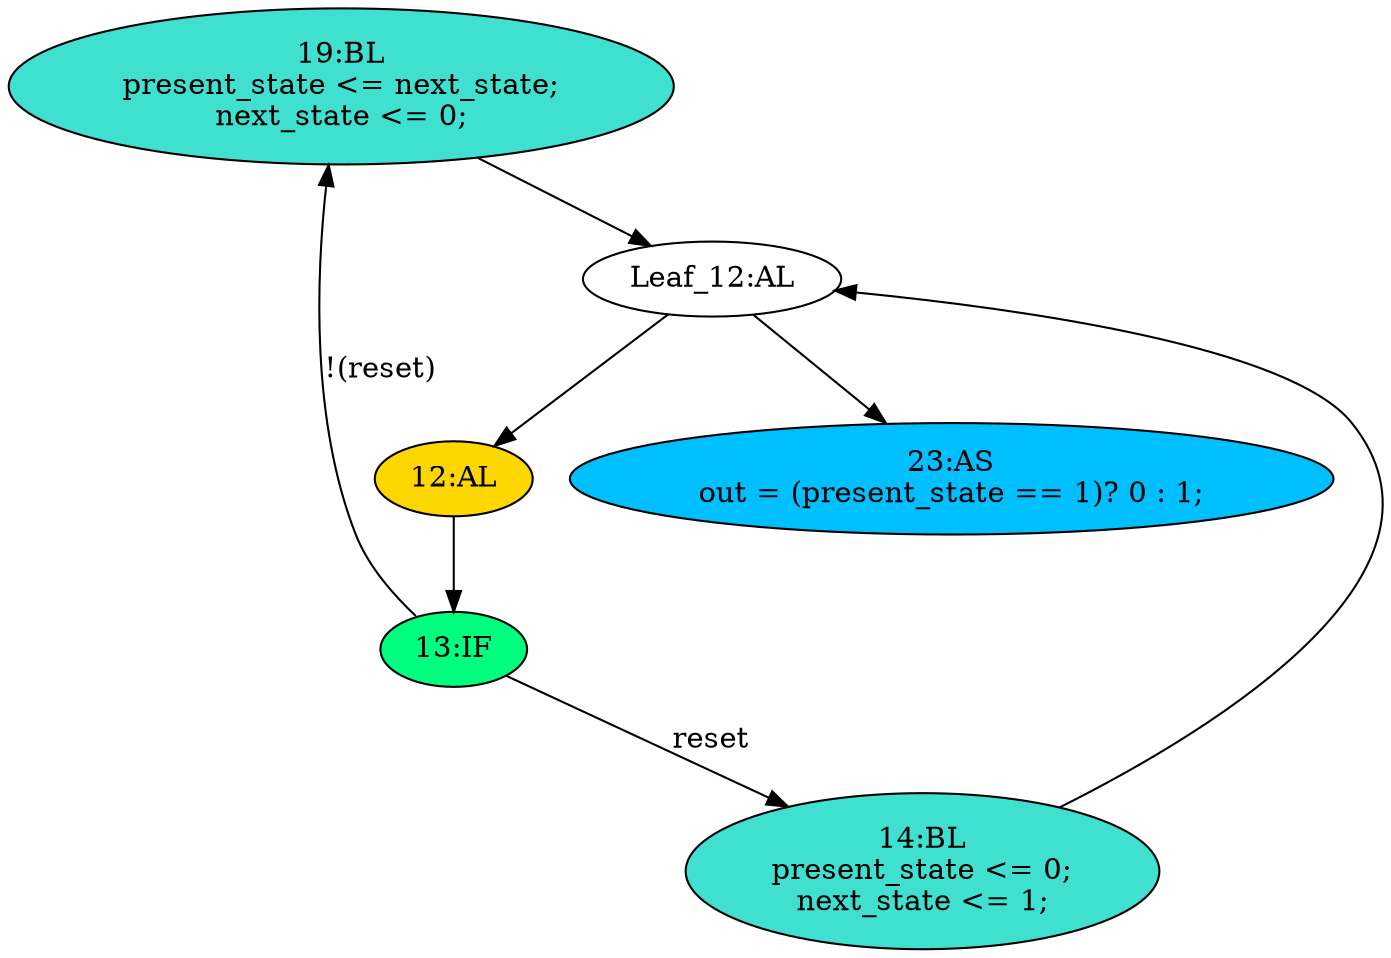 strict digraph "compose( ,  )" {
	node [label="\N"];
	"19:BL"	[ast="<pyverilog.vparser.ast.Block object at 0x7f6733471390>",
		fillcolor=turquoise,
		label="19:BL
present_state <= next_state;
next_state <= 0;",
		statements="[<pyverilog.vparser.ast.NonblockingSubstitution object at 0x7f6733471650>, <pyverilog.vparser.ast.NonblockingSubstitution object \
at 0x7f673347d4d0>]",
		style=filled,
		typ=Block];
	"Leaf_12:AL"	[def_var="['present_state', 'next_state']",
		label="Leaf_12:AL"];
	"19:BL" -> "Leaf_12:AL"	[cond="[]",
		lineno=None];
	"14:BL"	[ast="<pyverilog.vparser.ast.Block object at 0x7f6733463610>",
		fillcolor=turquoise,
		label="14:BL
present_state <= 0;
next_state <= 1;",
		statements="[<pyverilog.vparser.ast.NonblockingSubstitution object at 0x7f6733463210>, <pyverilog.vparser.ast.NonblockingSubstitution object \
at 0x7f67331ce550>]",
		style=filled,
		typ=Block];
	"14:BL" -> "Leaf_12:AL"	[cond="[]",
		lineno=None];
	"23:AS"	[ast="<pyverilog.vparser.ast.Assign object at 0x7f6733466ad0>",
		def_var="['out']",
		fillcolor=deepskyblue,
		label="23:AS
out = (present_state == 1)? 0 : 1;",
		statements="[]",
		style=filled,
		typ=Assign,
		use_var="['present_state']"];
	"13:IF"	[ast="<pyverilog.vparser.ast.IfStatement object at 0x7f67331ce290>",
		fillcolor=springgreen,
		label="13:IF",
		statements="[]",
		style=filled,
		typ=IfStatement];
	"13:IF" -> "19:BL"	[cond="['reset']",
		label="!(reset)",
		lineno=13];
	"13:IF" -> "14:BL"	[cond="['reset']",
		label=reset,
		lineno=13];
	"12:AL"	[ast="<pyverilog.vparser.ast.Always object at 0x7f67331d6bd0>",
		clk_sens=True,
		fillcolor=gold,
		label="12:AL",
		sens="['clk', 'reset']",
		statements="[]",
		style=filled,
		typ=Always,
		use_var="['reset', 'next_state']"];
	"12:AL" -> "13:IF"	[cond="[]",
		lineno=None];
	"Leaf_12:AL" -> "23:AS";
	"Leaf_12:AL" -> "12:AL";
}
